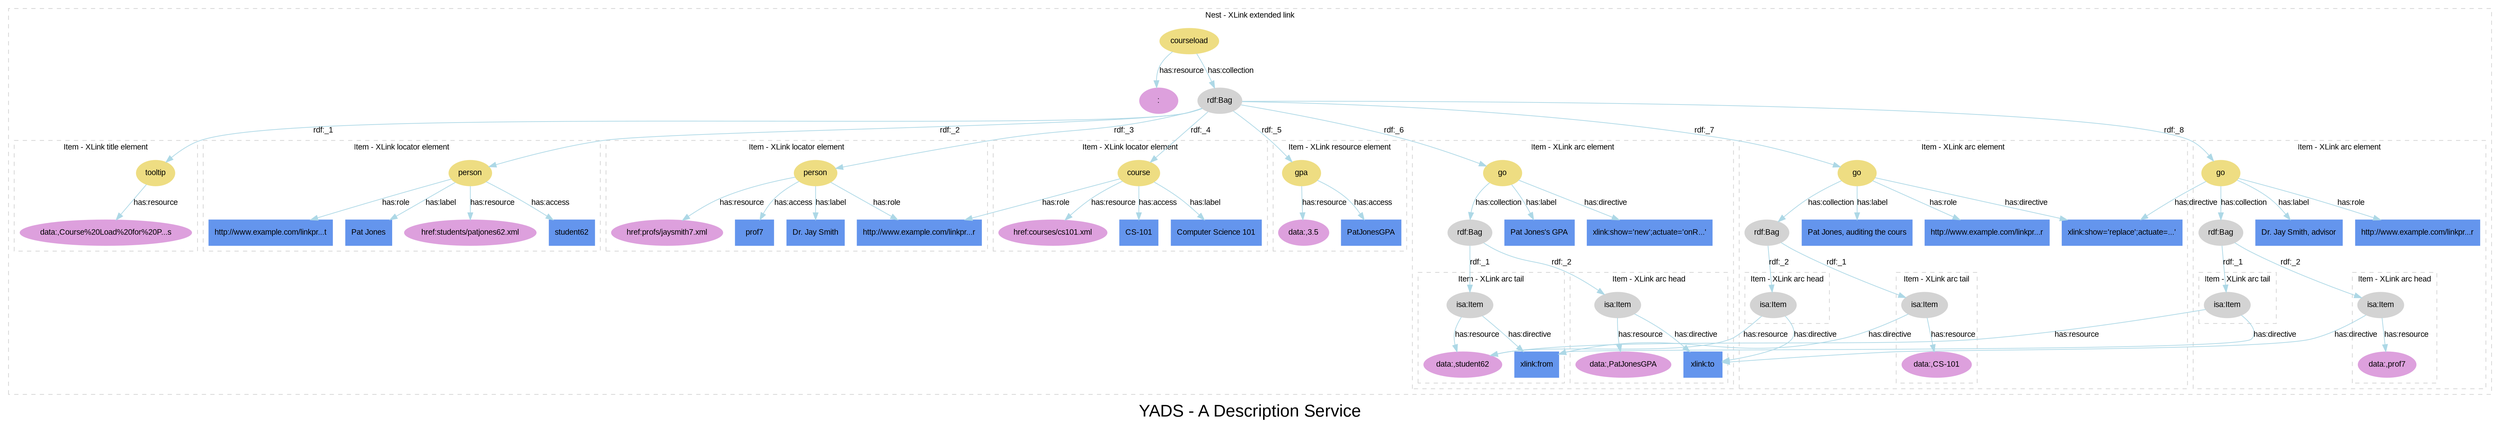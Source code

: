 
digraph yads { 



graph [

  fontname=arial, fontsize=24

  label="YADS - A Description Service"

];

node [

  fontname=arial, fontsize=11, fontcolor=black,

  style=filled, color=cornflowerblue,

];

edge [

  fontname=arial, fontsize=11, fontcolor=black,

  style=filled, color=lightblue,

];

rankdir=TB;



subgraph cluster_1 {



  style=dashed; color=lightgrey;

  fontname=arial; fontsize=11;

  fontcolor="black"; label="Nest - XLink extended link";



  ":_1" [label="courseload", color=lightgoldenrod];

  ":_1" -> ":" [label="has:resource", URL="http://www2.elsevier.co.uk/~tony/1014/yads-schema-2002-04-03#resource"];

  ":_1" -> ":_2" [label="has:collection", URL="http://www2.elsevier.co.uk/~tony/1014/yads-schema-2002-04-03#collection"];

  ":_2" [label="rdf:Bag", color=lightgrey];



  ":" [color=plum, URL=""];

  ":_2" [label="rdf:Bag", color=lightgrey, URL="http://www.w3.org/1999/02/22-rdf-syntax-ns#Bag"];

  ":_2" -> ":_3" [label="rdf:_1", URL="http://www.w3.org/1999/02/22-rdf-syntax-ns#_1"];

":_3" [label="isa:Item"]

  ":_2" -> ":_4" [label="rdf:_2", URL="http://www.w3.org/1999/02/22-rdf-syntax-ns#_2"];

":_4" [label="isa:Item"]

  ":_2" -> ":_5" [label="rdf:_3", URL="http://www.w3.org/1999/02/22-rdf-syntax-ns#_3"];

":_5" [label="isa:Item"]

  ":_2" -> ":_6" [label="rdf:_4", URL="http://www.w3.org/1999/02/22-rdf-syntax-ns#_4"];

":_6" [label="isa:Item"]

  ":_2" -> ":_7" [label="rdf:_5", URL="http://www.w3.org/1999/02/22-rdf-syntax-ns#_5"];

":_7" [label="isa:Item"]

  ":_2" -> ":_8" [label="rdf:_6", URL="http://www.w3.org/1999/02/22-rdf-syntax-ns#_6"];

":_8" [label="isa:Item"]

  ":_2" -> ":_12" [label="rdf:_7", URL="http://www.w3.org/1999/02/22-rdf-syntax-ns#_7"];

":_12" [label="isa:Item"]

  ":_2" -> ":_16" [label="rdf:_8", URL="http://www.w3.org/1999/02/22-rdf-syntax-ns#_8"];

":_16" [label="isa:Item"]



subgraph cluster_3 {



  style=dashed; color=lightgrey;

  fontname=arial; fontsize=11;

  fontcolor="black"; label="Item - XLink title element";



  ":_3" [label="tooltip", color=lightgoldenrod];

  ":_3" -> "data:,Course%20Load%20for%20P...s" [label="has:resource", URL="http://www2.elsevier.co.uk/~tony/1014/yads-schema-2002-04-03#resource"];



  "data:,Course%20Load%20for%20P...s" [color=plum, URL="data:,Course%20Load%20for%20Pat%20Jones"];

}



subgraph cluster_4 {



  style=dashed; color=lightgrey;

  fontname=arial; fontsize=11;

  fontcolor="black"; label="Item - XLink locator element";



  ":_4" [label="person", color=lightgoldenrod];

  ":_4" -> "href:students/patjones62.xml" [label="has:resource", URL="http://www2.elsevier.co.uk/~tony/1014/yads-schema-2002-04-03#resource"];



  ":_4" -> "node_3" [label="has:access", URL="http://www2.elsevier.co.uk/~tony/1014/yads-schema-2002-04-03#access"];

  ":_4" -> "node_4" [label="has:role", URL="http://www2.elsevier.co.uk/~tony/1014/yads-schema-2002-04-03#role"];

  ":_4" -> "node_5" [label="has:label", URL="http://www2.elsevier.co.uk/~tony/1014/yads-schema-2002-04-03#label"];

  "href:students/patjones62.xml" [color=plum, URL="href:students/patjones62.xml"];

  "node_3" [shape=box, label="student62"];

  "node_4" [shape=box, label="http://www.example.com/linkpr...t"];

  "node_5" [shape=box, label="Pat Jones"];

}



subgraph cluster_5 {



  style=dashed; color=lightgrey;

  fontname=arial; fontsize=11;

  fontcolor="black"; label="Item - XLink locator element";



  ":_5" [label="person", color=lightgoldenrod];

  ":_5" -> "href:profs/jaysmith7.xml" [label="has:resource", URL="http://www2.elsevier.co.uk/~tony/1014/yads-schema-2002-04-03#resource"];



  ":_5" -> "node_7" [label="has:access", URL="http://www2.elsevier.co.uk/~tony/1014/yads-schema-2002-04-03#access"];

  ":_5" -> "node_812" [label="has:role", URL="http://www2.elsevier.co.uk/~tony/1014/yads-schema-2002-04-03#role"];

  ":_5" -> "node_9" [label="has:label", URL="http://www2.elsevier.co.uk/~tony/1014/yads-schema-2002-04-03#label"];

  "href:profs/jaysmith7.xml" [color=plum, URL="href:profs/jaysmith7.xml"];

  "node_7" [shape=box, label="prof7"];

  "node_812" [shape=box, label="http://www.example.com/linkpr...r"];

  "node_9" [shape=box, label="Dr. Jay Smith"];

}



subgraph cluster_6 {



  style=dashed; color=lightgrey;

  fontname=arial; fontsize=11;

  fontcolor="black"; label="Item - XLink locator element";



  ":_6" [label="course", color=lightgoldenrod];

  ":_6" -> "href:courses/cs101.xml" [label="has:resource", URL="http://www2.elsevier.co.uk/~tony/1014/yads-schema-2002-04-03#resource"];



  ":_6" -> "node_11" [label="has:access", URL="http://www2.elsevier.co.uk/~tony/1014/yads-schema-2002-04-03#access"];

  ":_6" -> "node_812" [label="has:role", URL="http://www2.elsevier.co.uk/~tony/1014/yads-schema-2002-04-03#role"];

  ":_6" -> "node_13" [label="has:label", URL="http://www2.elsevier.co.uk/~tony/1014/yads-schema-2002-04-03#label"];

  "href:courses/cs101.xml" [color=plum, URL="href:courses/cs101.xml"];

  "node_11" [shape=box, label="CS-101"];

  "node_812" [shape=box, label="http://www.example.com/linkpr...r"];

  "node_13" [shape=box, label="Computer Science 101"];

}



subgraph cluster_7 {



  style=dashed; color=lightgrey;

  fontname=arial; fontsize=11;

  fontcolor="black"; label="Item - XLink resource element";



  ":_7" [label="gpa", color=lightgoldenrod];

  ":_7" -> "data:,3.5" [label="has:resource", URL="http://www2.elsevier.co.uk/~tony/1014/yads-schema-2002-04-03#resource"];



  ":_7" -> "node_15" [label="has:access", URL="http://www2.elsevier.co.uk/~tony/1014/yads-schema-2002-04-03#access"];

  "data:,3.5" [color=plum, URL="data:,3.5"];

  "node_15" [shape=box, label="PatJonesGPA"];

}



subgraph cluster_8 {



  style=dashed; color=lightgrey;

  fontname=arial; fontsize=11;

  fontcolor="black"; label="Item - XLink arc element";



  ":_8" [label="go", color=lightgoldenrod];

  ":_8" -> ":_9" [label="has:collection", URL="http://www2.elsevier.co.uk/~tony/1014/yads-schema-2002-04-03#collection"];

  ":_9" [label="rdf:Bag", color=lightgrey];



  ":_8" -> "node_19" [label="has:label", URL="http://www2.elsevier.co.uk/~tony/1014/yads-schema-2002-04-03#label"];

  ":_8" -> "node_20" [label="has:directive", URL="http://www2.elsevier.co.uk/~tony/1014/yads-schema-2002-04-03#directive"];

  ":_9" [label="rdf:Bag", color=lightgrey, URL="http://www.w3.org/1999/02/22-rdf-syntax-ns#Bag"];

  ":_9" -> ":_10" [label="rdf:_1", URL="http://www.w3.org/1999/02/22-rdf-syntax-ns#_1"];

":_10" [label="isa:Item"]

  ":_9" -> ":_11" [label="rdf:_2", URL="http://www.w3.org/1999/02/22-rdf-syntax-ns#_2"];

":_11" [label="isa:Item"]



subgraph cluster_10 {



  style=dashed; color=lightgrey;

  fontname=arial; fontsize=11;

  fontcolor="black"; label="Item - XLink arc tail";



  ":_10" [label="isa:Item", color=lightgrey, URL="http://www2.elsevier.co.uk/~tony/1014/yads-schema-2002-04-03#Item"];

  ":_10" -> "data:,student62" [label="has:resource", URL="http://www2.elsevier.co.uk/~tony/1014/yads-schema-2002-04-03#resource"];

  ":_10" -> "node_162127" [label="has:directive", URL="http://www2.elsevier.co.uk/~tony/1014/yads-schema-2002-04-03#directive"];

  "data:,student62" [color=plum, URL="data:,student62"];

  "node_162127" [shape=box, label="xlink:from"];

}



subgraph cluster_11 {



  style=dashed; color=lightgrey;

  fontname=arial; fontsize=11;

  fontcolor="black"; label="Item - XLink arc head";



  ":_11" [label="isa:Item", color=lightgrey, URL="http://www2.elsevier.co.uk/~tony/1014/yads-schema-2002-04-03#Item"];

  ":_11" -> "data:,PatJonesGPA" [label="has:resource", URL="http://www2.elsevier.co.uk/~tony/1014/yads-schema-2002-04-03#resource"];

  ":_11" -> "node_172228" [label="has:directive", URL="http://www2.elsevier.co.uk/~tony/1014/yads-schema-2002-04-03#directive"];

  "data:,PatJonesGPA" [color=plum, URL="data:,PatJonesGPA"];

  "node_172228" [shape=box, label="xlink:to"];

}



  "node_19" [shape=box, label="Pat Jones's GPA"];

  "node_20" [shape=box, label="xlink:show='new';actuate='onR...'"];

}



subgraph cluster_12 {



  style=dashed; color=lightgrey;

  fontname=arial; fontsize=11;

  fontcolor="black"; label="Item - XLink arc element";



  ":_12" [label="go", color=lightgoldenrod];

  ":_12" -> ":_13" [label="has:collection", URL="http://www2.elsevier.co.uk/~tony/1014/yads-schema-2002-04-03#collection"];

  ":_13" [label="rdf:Bag", color=lightgrey];



  ":_12" -> "node_24" [label="has:label", URL="http://www2.elsevier.co.uk/~tony/1014/yads-schema-2002-04-03#label"];

  ":_12" -> "node_2531" [label="has:directive", URL="http://www2.elsevier.co.uk/~tony/1014/yads-schema-2002-04-03#directive"];

  ":_12" -> "node_26" [label="has:role", URL="http://www2.elsevier.co.uk/~tony/1014/yads-schema-2002-04-03#role"];

  ":_13" [label="rdf:Bag", color=lightgrey, URL="http://www.w3.org/1999/02/22-rdf-syntax-ns#Bag"];

  ":_13" -> ":_14" [label="rdf:_1", URL="http://www.w3.org/1999/02/22-rdf-syntax-ns#_1"];

":_14" [label="isa:Item"]

  ":_13" -> ":_15" [label="rdf:_2", URL="http://www.w3.org/1999/02/22-rdf-syntax-ns#_2"];

":_15" [label="isa:Item"]



subgraph cluster_14 {



  style=dashed; color=lightgrey;

  fontname=arial; fontsize=11;

  fontcolor="black"; label="Item - XLink arc tail";



  ":_14" [label="isa:Item", color=lightgrey, URL="http://www2.elsevier.co.uk/~tony/1014/yads-schema-2002-04-03#Item"];

  ":_14" -> "data:,CS-101" [label="has:resource", URL="http://www2.elsevier.co.uk/~tony/1014/yads-schema-2002-04-03#resource"];

  ":_14" -> "node_162127" [label="has:directive", URL="http://www2.elsevier.co.uk/~tony/1014/yads-schema-2002-04-03#directive"];

  "data:,CS-101" [color=plum, URL="data:,CS-101"];

  "node_162127" [shape=box, label="xlink:from"];

}



subgraph cluster_15 {



  style=dashed; color=lightgrey;

  fontname=arial; fontsize=11;

  fontcolor="black"; label="Item - XLink arc head";



  ":_15" [label="isa:Item", color=lightgrey, URL="http://www2.elsevier.co.uk/~tony/1014/yads-schema-2002-04-03#Item"];

  ":_15" -> "data:,student62" [label="has:resource", URL="http://www2.elsevier.co.uk/~tony/1014/yads-schema-2002-04-03#resource"];

  ":_15" -> "node_172228" [label="has:directive", URL="http://www2.elsevier.co.uk/~tony/1014/yads-schema-2002-04-03#directive"];

  "data:,student62" [color=plum, URL="data:,student62"];

  "node_172228" [shape=box, label="xlink:to"];

}



  "node_24" [shape=box, label="Pat Jones, auditing the cours"];

  "node_2531" [shape=box, label="xlink:show='replace';actuate=...'"];

  "node_26" [shape=box, label="http://www.example.com/linkpr...r"];

}



subgraph cluster_16 {



  style=dashed; color=lightgrey;

  fontname=arial; fontsize=11;

  fontcolor="black"; label="Item - XLink arc element";



  ":_16" [label="go", color=lightgoldenrod];

  ":_16" -> ":_17" [label="has:collection", URL="http://www2.elsevier.co.uk/~tony/1014/yads-schema-2002-04-03#collection"];

  ":_17" [label="rdf:Bag", color=lightgrey];



  ":_16" -> "node_30" [label="has:label", URL="http://www2.elsevier.co.uk/~tony/1014/yads-schema-2002-04-03#label"];

  ":_16" -> "node_2531" [label="has:directive", URL="http://www2.elsevier.co.uk/~tony/1014/yads-schema-2002-04-03#directive"];

  ":_16" -> "node_32" [label="has:role", URL="http://www2.elsevier.co.uk/~tony/1014/yads-schema-2002-04-03#role"];

  ":_17" [label="rdf:Bag", color=lightgrey, URL="http://www.w3.org/1999/02/22-rdf-syntax-ns#Bag"];

  ":_17" -> ":_18" [label="rdf:_1", URL="http://www.w3.org/1999/02/22-rdf-syntax-ns#_1"];

":_18" [label="isa:Item"]

  ":_17" -> ":_19" [label="rdf:_2", URL="http://www.w3.org/1999/02/22-rdf-syntax-ns#_2"];

":_19" [label="isa:Item"]



subgraph cluster_18 {



  style=dashed; color=lightgrey;

  fontname=arial; fontsize=11;

  fontcolor="black"; label="Item - XLink arc tail";



  ":_18" [label="isa:Item", color=lightgrey, URL="http://www2.elsevier.co.uk/~tony/1014/yads-schema-2002-04-03#Item"];

  ":_18" -> "data:,student62" [label="has:resource", URL="http://www2.elsevier.co.uk/~tony/1014/yads-schema-2002-04-03#resource"];

  ":_18" -> "node_162127" [label="has:directive", URL="http://www2.elsevier.co.uk/~tony/1014/yads-schema-2002-04-03#directive"];

  "data:,student62" [color=plum, URL="data:,student62"];

  "node_162127" [shape=box, label="xlink:from"];

}



subgraph cluster_19 {



  style=dashed; color=lightgrey;

  fontname=arial; fontsize=11;

  fontcolor="black"; label="Item - XLink arc head";



  ":_19" [label="isa:Item", color=lightgrey, URL="http://www2.elsevier.co.uk/~tony/1014/yads-schema-2002-04-03#Item"];

  ":_19" -> "data:,prof7" [label="has:resource", URL="http://www2.elsevier.co.uk/~tony/1014/yads-schema-2002-04-03#resource"];

  ":_19" -> "node_172228" [label="has:directive", URL="http://www2.elsevier.co.uk/~tony/1014/yads-schema-2002-04-03#directive"];

  "data:,prof7" [color=plum, URL="data:,prof7"];

  "node_172228" [shape=box, label="xlink:to"];

}



  "node_30" [shape=box, label="Dr. Jay Smith, advisor"];

  "node_2531" [shape=box, label="xlink:show='replace';actuate=...'"];

  "node_32" [shape=box, label="http://www.example.com/linkpr...r"];

}



}



}

